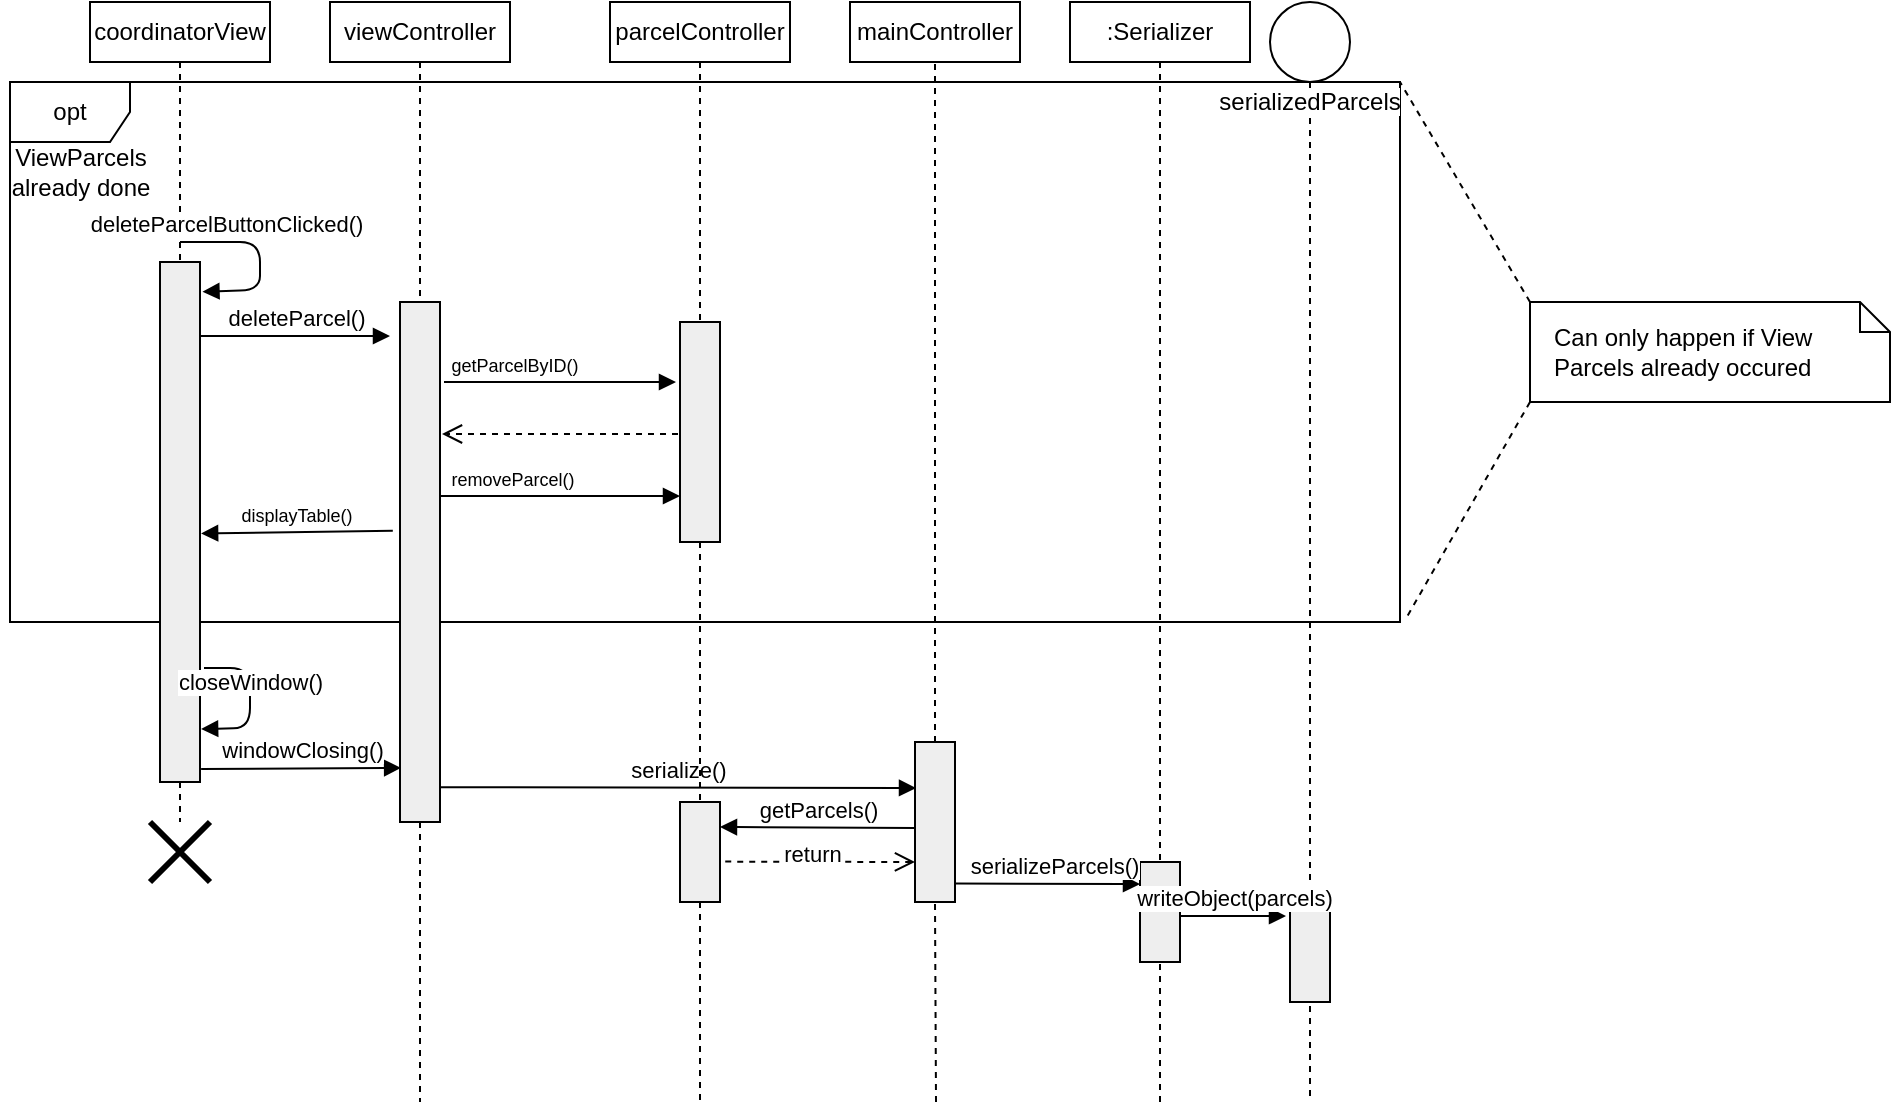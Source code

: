 <mxfile version="12.9.6" type="device"><diagram id="jlmEHatR7OFTjcvyFHJQ" name="Page-1"><mxGraphModel dx="1422" dy="745" grid="1" gridSize="10" guides="1" tooltips="1" connect="1" arrows="1" fold="1" page="1" pageScale="1" pageWidth="850" pageHeight="1100" math="0" shadow="0"><root><mxCell id="0"/><mxCell id="1" parent="0"/><mxCell id="cDq5pWqvTfIauhXgTIVe-5" value="opt" style="shape=umlFrame;whiteSpace=wrap;html=1;" parent="1" vertex="1"><mxGeometry x="20" y="90" width="695" height="270" as="geometry"/></mxCell><mxCell id="Qi8HrF6mY_pfpNBTO8mW-2" value="parcelController" style="shape=rect;html=1;whiteSpace=wrap;align=center;" parent="1" vertex="1"><mxGeometry x="320" y="50" width="90" height="30" as="geometry"/></mxCell><mxCell id="Qi8HrF6mY_pfpNBTO8mW-3" value="" style="edgeStyle=none;html=1;dashed=1;endArrow=none;align=center;verticalAlign=bottom;exitX=0.5;exitY=1;" parent="1" source="cDq5pWqvTfIauhXgTIVe-24" edge="1"><mxGeometry x="1" relative="1" as="geometry"><mxPoint x="365" y="600" as="targetPoint"/></mxGeometry></mxCell><mxCell id="Qi8HrF6mY_pfpNBTO8mW-4" value=":Serializer" style="shape=rect;html=1;whiteSpace=wrap;align=center;" parent="1" vertex="1"><mxGeometry x="550" y="50" width="90" height="30" as="geometry"/></mxCell><mxCell id="Qi8HrF6mY_pfpNBTO8mW-5" value="" style="edgeStyle=none;html=1;dashed=1;endArrow=none;align=center;verticalAlign=bottom;exitX=0.5;exitY=1;" parent="1" source="Qi8HrF6mY_pfpNBTO8mW-9" edge="1"><mxGeometry x="1" relative="1" as="geometry"><mxPoint x="595" y="490" as="targetPoint"/></mxGeometry></mxCell><mxCell id="Qi8HrF6mY_pfpNBTO8mW-6" value="coordinatorView" style="shape=rect;html=1;whiteSpace=wrap;align=center;" parent="1" vertex="1"><mxGeometry x="60" y="50" width="90" height="30" as="geometry"/></mxCell><mxCell id="Qi8HrF6mY_pfpNBTO8mW-7" value="" style="edgeStyle=none;html=1;dashed=1;endArrow=none;" parent="1" source="Qi8HrF6mY_pfpNBTO8mW-6" target="Qi8HrF6mY_pfpNBTO8mW-8" edge="1"><mxGeometry relative="1" as="geometry"/></mxCell><mxCell id="Qi8HrF6mY_pfpNBTO8mW-8" value="" style="shape=rect;html=1;fillColor=#eeeeee;" parent="1" vertex="1"><mxGeometry x="95" y="180" width="20" height="260" as="geometry"/></mxCell><mxCell id="Qi8HrF6mY_pfpNBTO8mW-9" value="" style="shape=rect;html=1;fillColor=#eeeeee;" parent="1" vertex="1"><mxGeometry x="585" y="480" width="20" height="50" as="geometry"/></mxCell><mxCell id="Qi8HrF6mY_pfpNBTO8mW-10" value="" style="edgeStyle=none;html=1;dashed=1;endArrow=none;align=center;verticalAlign=bottom;exitX=0.5;exitY=1;" parent="1" source="Qi8HrF6mY_pfpNBTO8mW-4" target="Qi8HrF6mY_pfpNBTO8mW-9" edge="1"><mxGeometry x="1" relative="1" as="geometry"><mxPoint x="545" y="440" as="targetPoint"/><mxPoint x="545" y="80" as="sourcePoint"/></mxGeometry></mxCell><mxCell id="Qi8HrF6mY_pfpNBTO8mW-11" value="" style="shape=rect;html=1;fillColor=#eeeeee;" parent="1" vertex="1"><mxGeometry x="355" y="210" width="20" height="110" as="geometry"/></mxCell><mxCell id="Qi8HrF6mY_pfpNBTO8mW-12" value="" style="edgeStyle=none;html=1;dashed=1;endArrow=none;align=center;verticalAlign=bottom;exitX=0.5;exitY=1;" parent="1" source="Qi8HrF6mY_pfpNBTO8mW-2" target="Qi8HrF6mY_pfpNBTO8mW-11" edge="1"><mxGeometry x="1" relative="1" as="geometry"><mxPoint x="365" y="440" as="targetPoint"/><mxPoint x="365" y="80" as="sourcePoint"/></mxGeometry></mxCell><mxCell id="Qi8HrF6mY_pfpNBTO8mW-15" value="serializedParcels&lt;br&gt;" style="shape=umlLifeline;participant=umlEntity;perimeter=lifelinePerimeter;whiteSpace=wrap;html=1;container=1;collapsible=0;recursiveResize=0;verticalAlign=top;spacingTop=36;labelBackgroundColor=#ffffff;outlineConnect=0;" parent="1" vertex="1"><mxGeometry x="650" y="50" width="40" height="550" as="geometry"/></mxCell><mxCell id="Qi8HrF6mY_pfpNBTO8mW-21" value="deleteParcelButtonClicked()" style="html=1;verticalAlign=bottom;endArrow=block;entryX=1.062;entryY=0.057;entryDx=0;entryDy=0;entryPerimeter=0;" parent="1" target="Qi8HrF6mY_pfpNBTO8mW-8" edge="1"><mxGeometry x="-0.509" width="80" relative="1" as="geometry"><mxPoint x="105" y="170" as="sourcePoint"/><mxPoint x="114" y="259" as="targetPoint"/><Array as="points"><mxPoint x="145" y="170"/><mxPoint x="145" y="194"/></Array><mxPoint as="offset"/></mxGeometry></mxCell><mxCell id="Qi8HrF6mY_pfpNBTO8mW-36" value="viewController" style="shape=rect;html=1;whiteSpace=wrap;align=center;" parent="1" vertex="1"><mxGeometry x="180" y="50" width="90" height="30" as="geometry"/></mxCell><mxCell id="Qi8HrF6mY_pfpNBTO8mW-37" value="" style="edgeStyle=none;html=1;dashed=1;endArrow=none;" parent="1" source="Qi8HrF6mY_pfpNBTO8mW-48" edge="1"><mxGeometry relative="1" as="geometry"><mxPoint x="225" y="600" as="targetPoint"/></mxGeometry></mxCell><mxCell id="Qi8HrF6mY_pfpNBTO8mW-47" value="deleteParcel()" style="html=1;verticalAlign=bottom;endArrow=block;" parent="1" edge="1"><mxGeometry width="80" relative="1" as="geometry"><mxPoint x="115" y="217" as="sourcePoint"/><mxPoint x="210" y="217" as="targetPoint"/></mxGeometry></mxCell><mxCell id="Qi8HrF6mY_pfpNBTO8mW-48" value="" style="shape=rect;html=1;fillColor=#eeeeee;" parent="1" vertex="1"><mxGeometry x="215" y="200" width="20" height="260" as="geometry"/></mxCell><mxCell id="Qi8HrF6mY_pfpNBTO8mW-49" value="" style="edgeStyle=none;html=1;dashed=1;endArrow=none;" parent="1" source="Qi8HrF6mY_pfpNBTO8mW-36" target="Qi8HrF6mY_pfpNBTO8mW-48" edge="1"><mxGeometry relative="1" as="geometry"><mxPoint x="225" y="80" as="sourcePoint"/><mxPoint x="225" y="520" as="targetPoint"/></mxGeometry></mxCell><mxCell id="Qi8HrF6mY_pfpNBTO8mW-53" value="getParcelByID()" style="html=1;verticalAlign=bottom;endArrow=block;fontSize=9;" parent="1" edge="1"><mxGeometry x="-0.402" width="80" relative="1" as="geometry"><mxPoint x="237" y="240" as="sourcePoint"/><mxPoint x="353" y="240" as="targetPoint"/><mxPoint as="offset"/><Array as="points"/></mxGeometry></mxCell><mxCell id="Qi8HrF6mY_pfpNBTO8mW-59" value="" style="html=1;verticalAlign=bottom;endArrow=open;dashed=1;endSize=8;fontSize=9;" parent="1" edge="1"><mxGeometry relative="1" as="geometry"><mxPoint x="354" y="266" as="sourcePoint"/><mxPoint x="236" y="266" as="targetPoint"/><Array as="points"><mxPoint x="300" y="266"/></Array></mxGeometry></mxCell><mxCell id="Qi8HrF6mY_pfpNBTO8mW-61" value="displayTable()" style="html=1;verticalAlign=bottom;endArrow=block;fontSize=9;exitX=-0.179;exitY=0.44;exitDx=0;exitDy=0;entryX=1.028;entryY=0.522;entryDx=0;entryDy=0;entryPerimeter=0;exitPerimeter=0;" parent="1" source="Qi8HrF6mY_pfpNBTO8mW-48" target="Qi8HrF6mY_pfpNBTO8mW-8" edge="1"><mxGeometry width="80" relative="1" as="geometry"><mxPoint x="140" y="510" as="sourcePoint"/><mxPoint x="120" y="313" as="targetPoint"/></mxGeometry></mxCell><mxCell id="cDq5pWqvTfIauhXgTIVe-6" value="ViewParcels &lt;br&gt;already done" style="text;html=1;align=center;verticalAlign=middle;resizable=0;points=[];autosize=1;" parent="1" vertex="1"><mxGeometry x="15" y="120" width="80" height="30" as="geometry"/></mxCell><mxCell id="cDq5pWqvTfIauhXgTIVe-7" value="Can only happen if View Parcels already occured" style="shape=note;size=15;align=left;spacingLeft=10;html=1;whiteSpace=wrap;" parent="1" vertex="1"><mxGeometry x="780" y="200" width="180" height="50" as="geometry"/></mxCell><mxCell id="cDq5pWqvTfIauhXgTIVe-8" value="" style="edgeStyle=none;endArrow=none;exitX=0;exitY=1;dashed=1;html=1;entryX=1.004;entryY=0.995;entryDx=0;entryDy=0;entryPerimeter=0;exitDx=0;exitDy=0;exitPerimeter=0;" parent="1" source="cDq5pWqvTfIauhXgTIVe-7" target="cDq5pWqvTfIauhXgTIVe-5" edge="1"><mxGeometry x="1" relative="1" as="geometry"><mxPoint x="740" y="170" as="targetPoint"/></mxGeometry></mxCell><mxCell id="cDq5pWqvTfIauhXgTIVe-9" value="" style="edgeStyle=none;endArrow=none;exitX=0;exitY=0;dashed=1;html=1;entryX=1;entryY=0;entryDx=0;entryDy=0;entryPerimeter=0;exitDx=0;exitDy=0;exitPerimeter=0;" parent="1" source="cDq5pWqvTfIauhXgTIVe-7" target="cDq5pWqvTfIauhXgTIVe-5" edge="1"><mxGeometry x="1" relative="1" as="geometry"><mxPoint x="900" y="170" as="targetPoint"/></mxGeometry></mxCell><mxCell id="cDq5pWqvTfIauhXgTIVe-10" value="removeParcel()" style="html=1;verticalAlign=bottom;endArrow=block;fontSize=9;" parent="1" edge="1"><mxGeometry x="-0.402" width="80" relative="1" as="geometry"><mxPoint x="235" y="297" as="sourcePoint"/><mxPoint x="355" y="297" as="targetPoint"/><mxPoint as="offset"/><Array as="points"><mxPoint x="350" y="297"/></Array></mxGeometry></mxCell><mxCell id="cDq5pWqvTfIauhXgTIVe-11" value="closeWindow()" style="html=1;verticalAlign=bottom;endArrow=block;entryX=1.028;entryY=0.898;entryDx=0;entryDy=0;entryPerimeter=0;" parent="1" target="Qi8HrF6mY_pfpNBTO8mW-8" edge="1"><mxGeometry width="80" relative="1" as="geometry"><mxPoint x="117" y="383" as="sourcePoint"/><mxPoint x="410" y="350" as="targetPoint"/><Array as="points"><mxPoint x="140" y="383"/><mxPoint x="140" y="413"/></Array></mxGeometry></mxCell><mxCell id="cDq5pWqvTfIauhXgTIVe-12" value="" style="shape=umlDestroy;whiteSpace=wrap;html=1;strokeWidth=3;" parent="1" vertex="1"><mxGeometry x="90" y="460" width="30" height="30" as="geometry"/></mxCell><mxCell id="cDq5pWqvTfIauhXgTIVe-13" value="" style="endArrow=none;dashed=1;html=1;fontSize=9;exitX=0.5;exitY=1;exitDx=0;exitDy=0;" parent="1" source="Qi8HrF6mY_pfpNBTO8mW-8" target="cDq5pWqvTfIauhXgTIVe-12" edge="1"><mxGeometry width="50" height="50" relative="1" as="geometry"><mxPoint x="105" y="420" as="sourcePoint"/><mxPoint x="105" y="520" as="targetPoint"/></mxGeometry></mxCell><mxCell id="cDq5pWqvTfIauhXgTIVe-15" value="windowClosing()" style="html=1;verticalAlign=bottom;endArrow=block;exitX=1.028;exitY=0.975;exitDx=0;exitDy=0;exitPerimeter=0;entryX=0.028;entryY=0.896;entryDx=0;entryDy=0;entryPerimeter=0;" parent="1" source="Qi8HrF6mY_pfpNBTO8mW-8" target="Qi8HrF6mY_pfpNBTO8mW-48" edge="1"><mxGeometry width="80" relative="1" as="geometry"><mxPoint x="330" y="350" as="sourcePoint"/><mxPoint x="410" y="350" as="targetPoint"/></mxGeometry></mxCell><mxCell id="cDq5pWqvTfIauhXgTIVe-16" value="mainController" style="shape=rect;html=1;whiteSpace=wrap;align=center;" parent="1" vertex="1"><mxGeometry x="440" y="50" width="85" height="30" as="geometry"/></mxCell><mxCell id="cDq5pWqvTfIauhXgTIVe-18" value="" style="shape=rect;html=1;fillColor=#eeeeee;" parent="1" vertex="1"><mxGeometry x="472.5" y="420" width="20" height="80" as="geometry"/></mxCell><mxCell id="cDq5pWqvTfIauhXgTIVe-19" value="" style="endArrow=none;dashed=1;html=1;entryX=0.5;entryY=1;entryDx=0;entryDy=0;exitX=0.5;exitY=0;exitDx=0;exitDy=0;" parent="1" source="cDq5pWqvTfIauhXgTIVe-18" target="cDq5pWqvTfIauhXgTIVe-16" edge="1"><mxGeometry width="50" height="50" relative="1" as="geometry"><mxPoint x="340" y="310" as="sourcePoint"/><mxPoint x="390" y="260" as="targetPoint"/></mxGeometry></mxCell><mxCell id="cDq5pWqvTfIauhXgTIVe-20" value="" style="endArrow=none;dashed=1;html=1;entryX=0.5;entryY=1;entryDx=0;entryDy=0;" parent="1" target="cDq5pWqvTfIauhXgTIVe-18" edge="1"><mxGeometry width="50" height="50" relative="1" as="geometry"><mxPoint x="483" y="600" as="sourcePoint"/><mxPoint x="390" y="260" as="targetPoint"/></mxGeometry></mxCell><mxCell id="cDq5pWqvTfIauhXgTIVe-22" value="serialize()" style="html=1;verticalAlign=bottom;endArrow=block;exitX=0.993;exitY=0.933;exitDx=0;exitDy=0;exitPerimeter=0;" parent="1" source="Qi8HrF6mY_pfpNBTO8mW-48" edge="1"><mxGeometry width="80" relative="1" as="geometry"><mxPoint x="330" y="280" as="sourcePoint"/><mxPoint x="473" y="443" as="targetPoint"/></mxGeometry></mxCell><mxCell id="cDq5pWqvTfIauhXgTIVe-23" value="serializeParcels()" style="html=1;verticalAlign=bottom;endArrow=block;exitX=1.015;exitY=0.885;exitDx=0;exitDy=0;exitPerimeter=0;" parent="1" source="cDq5pWqvTfIauhXgTIVe-18" edge="1"><mxGeometry x="0.061" width="80" relative="1" as="geometry"><mxPoint x="330" y="350" as="sourcePoint"/><mxPoint x="585" y="491" as="targetPoint"/><mxPoint as="offset"/></mxGeometry></mxCell><mxCell id="cDq5pWqvTfIauhXgTIVe-24" value="" style="shape=rect;html=1;fillColor=#eeeeee;" parent="1" vertex="1"><mxGeometry x="355" y="450" width="20" height="50" as="geometry"/></mxCell><mxCell id="cDq5pWqvTfIauhXgTIVe-25" value="" style="edgeStyle=none;html=1;dashed=1;endArrow=none;align=center;verticalAlign=bottom;exitX=0.5;exitY=1;" parent="1" source="Qi8HrF6mY_pfpNBTO8mW-11" target="cDq5pWqvTfIauhXgTIVe-24" edge="1"><mxGeometry x="1" relative="1" as="geometry"><mxPoint x="365" y="510" as="targetPoint"/><mxPoint x="365" y="320" as="sourcePoint"/></mxGeometry></mxCell><mxCell id="cDq5pWqvTfIauhXgTIVe-26" value="getParcels()" style="html=1;verticalAlign=bottom;endArrow=block;entryX=1;entryY=0.25;entryDx=0;entryDy=0;" parent="1" target="cDq5pWqvTfIauhXgTIVe-24" edge="1"><mxGeometry width="80" relative="1" as="geometry"><mxPoint x="473" y="463" as="sourcePoint"/><mxPoint x="410" y="420" as="targetPoint"/><Array as="points"><mxPoint x="473" y="463"/></Array></mxGeometry></mxCell><mxCell id="cDq5pWqvTfIauhXgTIVe-27" value="return" style="html=1;verticalAlign=bottom;endArrow=open;dashed=1;endSize=8;exitX=1.131;exitY=0.596;exitDx=0;exitDy=0;entryX=0;entryY=0.75;entryDx=0;entryDy=0;exitPerimeter=0;" parent="1" source="cDq5pWqvTfIauhXgTIVe-24" target="cDq5pWqvTfIauhXgTIVe-18" edge="1"><mxGeometry x="-0.093" y="-5" relative="1" as="geometry"><mxPoint x="410" y="420" as="sourcePoint"/><mxPoint x="330" y="420" as="targetPoint"/><mxPoint as="offset"/></mxGeometry></mxCell><mxCell id="cDq5pWqvTfIauhXgTIVe-29" value="" style="shape=rect;html=1;fillColor=#eeeeee;" parent="1" vertex="1"><mxGeometry x="660" y="500" width="20" height="50" as="geometry"/></mxCell><mxCell id="cDq5pWqvTfIauhXgTIVe-30" value="writeObject(parcels)" style="html=1;verticalAlign=bottom;endArrow=block;" parent="1" edge="1"><mxGeometry width="80" relative="1" as="geometry"><mxPoint x="605" y="507" as="sourcePoint"/><mxPoint x="658" y="507" as="targetPoint"/></mxGeometry></mxCell><mxCell id="cDq5pWqvTfIauhXgTIVe-31" value="" style="endArrow=none;dashed=1;html=1;entryX=0.5;entryY=1;entryDx=0;entryDy=0;" parent="1" target="Qi8HrF6mY_pfpNBTO8mW-9" edge="1"><mxGeometry width="50" height="50" relative="1" as="geometry"><mxPoint x="595" y="600" as="sourcePoint"/><mxPoint x="390" y="390" as="targetPoint"/></mxGeometry></mxCell></root></mxGraphModel></diagram></mxfile>